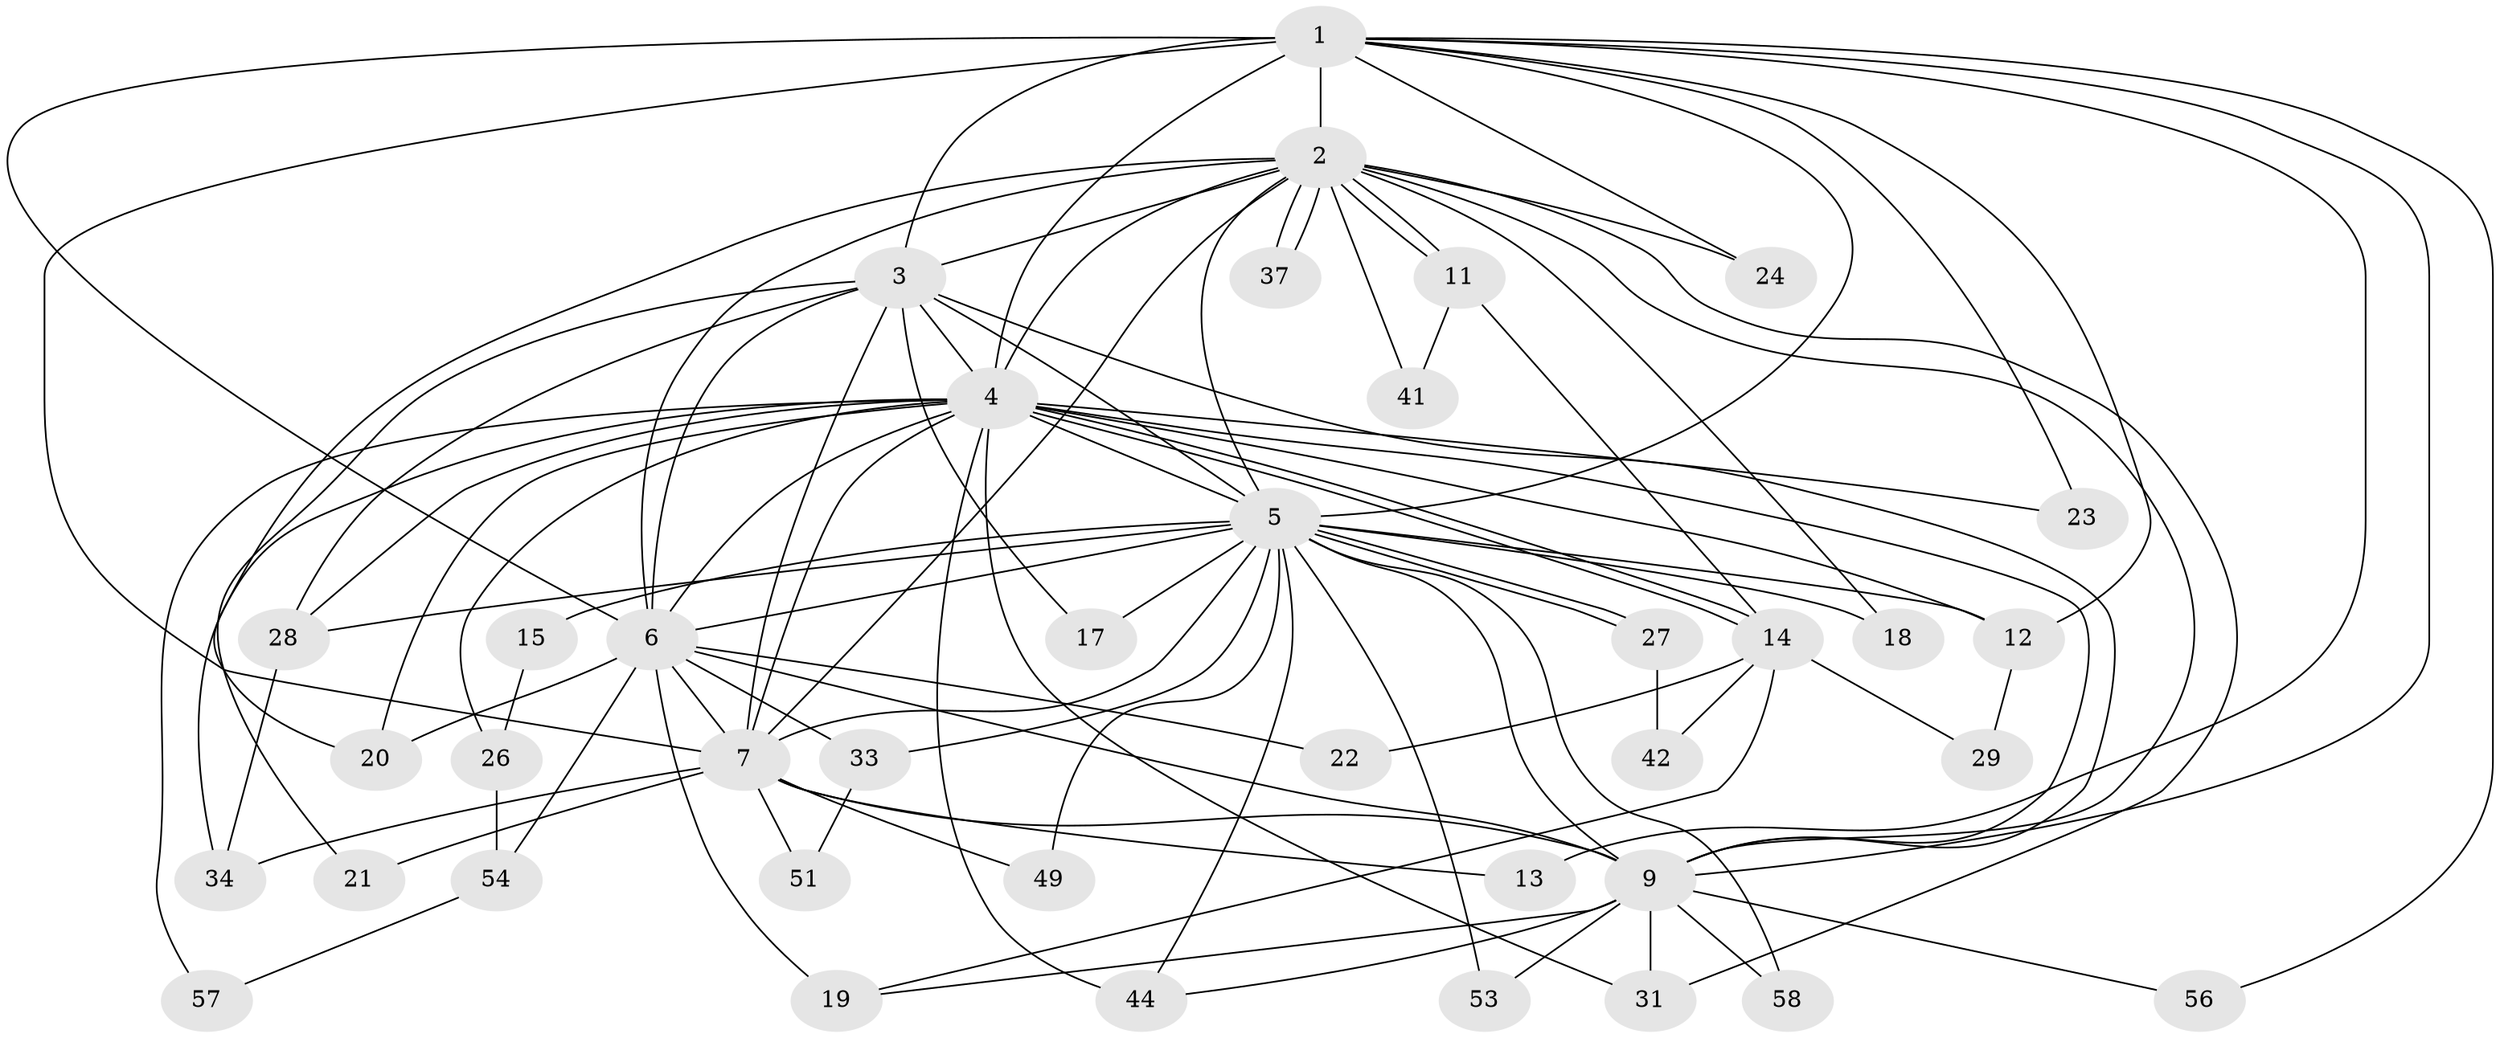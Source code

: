 // original degree distribution, {10: 0.017241379310344827, 18: 0.017241379310344827, 12: 0.017241379310344827, 24: 0.017241379310344827, 16: 0.05172413793103448, 15: 0.05172413793103448, 4: 0.08620689655172414, 2: 0.4827586206896552, 7: 0.017241379310344827, 3: 0.2413793103448276}
// Generated by graph-tools (version 1.1) at 2025/41/03/06/25 10:41:35]
// undirected, 39 vertices, 97 edges
graph export_dot {
graph [start="1"]
  node [color=gray90,style=filled];
  1 [super="+10"];
  2 [super="+48"];
  3 [super="+16"];
  4 [super="+47"];
  5 [super="+8"];
  6 [super="+40"];
  7 [super="+39"];
  9 [super="+36"];
  11 [super="+55"];
  12 [super="+25"];
  13;
  14 [super="+45"];
  15;
  17 [super="+38"];
  18;
  19;
  20 [super="+50"];
  21;
  22;
  23;
  24;
  26 [super="+32"];
  27;
  28 [super="+30"];
  29 [super="+43"];
  31 [super="+35"];
  33;
  34 [super="+52"];
  37;
  41;
  42;
  44 [super="+46"];
  49;
  51;
  53;
  54;
  56;
  57;
  58;
  1 -- 2 [weight=3];
  1 -- 3 [weight=2];
  1 -- 4 [weight=2];
  1 -- 5 [weight=4];
  1 -- 6 [weight=2];
  1 -- 7 [weight=3];
  1 -- 9 [weight=2];
  1 -- 13;
  1 -- 12;
  1 -- 23;
  1 -- 24;
  1 -- 56;
  2 -- 3;
  2 -- 4;
  2 -- 5 [weight=2];
  2 -- 6;
  2 -- 7;
  2 -- 9;
  2 -- 11;
  2 -- 11;
  2 -- 18;
  2 -- 24;
  2 -- 31;
  2 -- 37;
  2 -- 37;
  2 -- 41;
  2 -- 20;
  3 -- 4 [weight=2];
  3 -- 5 [weight=2];
  3 -- 6;
  3 -- 7;
  3 -- 9;
  3 -- 21;
  3 -- 28;
  3 -- 17;
  4 -- 5 [weight=2];
  4 -- 6;
  4 -- 7;
  4 -- 9 [weight=2];
  4 -- 12;
  4 -- 14;
  4 -- 14;
  4 -- 20;
  4 -- 23;
  4 -- 26 [weight=3];
  4 -- 28;
  4 -- 34;
  4 -- 57;
  4 -- 44;
  4 -- 31;
  5 -- 6 [weight=2];
  5 -- 7 [weight=2];
  5 -- 9 [weight=2];
  5 -- 17 [weight=2];
  5 -- 27;
  5 -- 27;
  5 -- 33;
  5 -- 44;
  5 -- 49;
  5 -- 58;
  5 -- 12;
  5 -- 15;
  5 -- 18;
  5 -- 53;
  5 -- 28;
  6 -- 7;
  6 -- 9;
  6 -- 19 [weight=2];
  6 -- 20;
  6 -- 22;
  6 -- 33;
  6 -- 54;
  7 -- 9;
  7 -- 13;
  7 -- 21;
  7 -- 34;
  7 -- 49;
  7 -- 51;
  9 -- 19;
  9 -- 31;
  9 -- 44;
  9 -- 53;
  9 -- 56;
  9 -- 58;
  11 -- 41;
  11 -- 14;
  12 -- 29 [weight=2];
  14 -- 22;
  14 -- 42;
  14 -- 29;
  14 -- 19;
  15 -- 26;
  26 -- 54;
  27 -- 42;
  28 -- 34;
  33 -- 51;
  54 -- 57;
}
